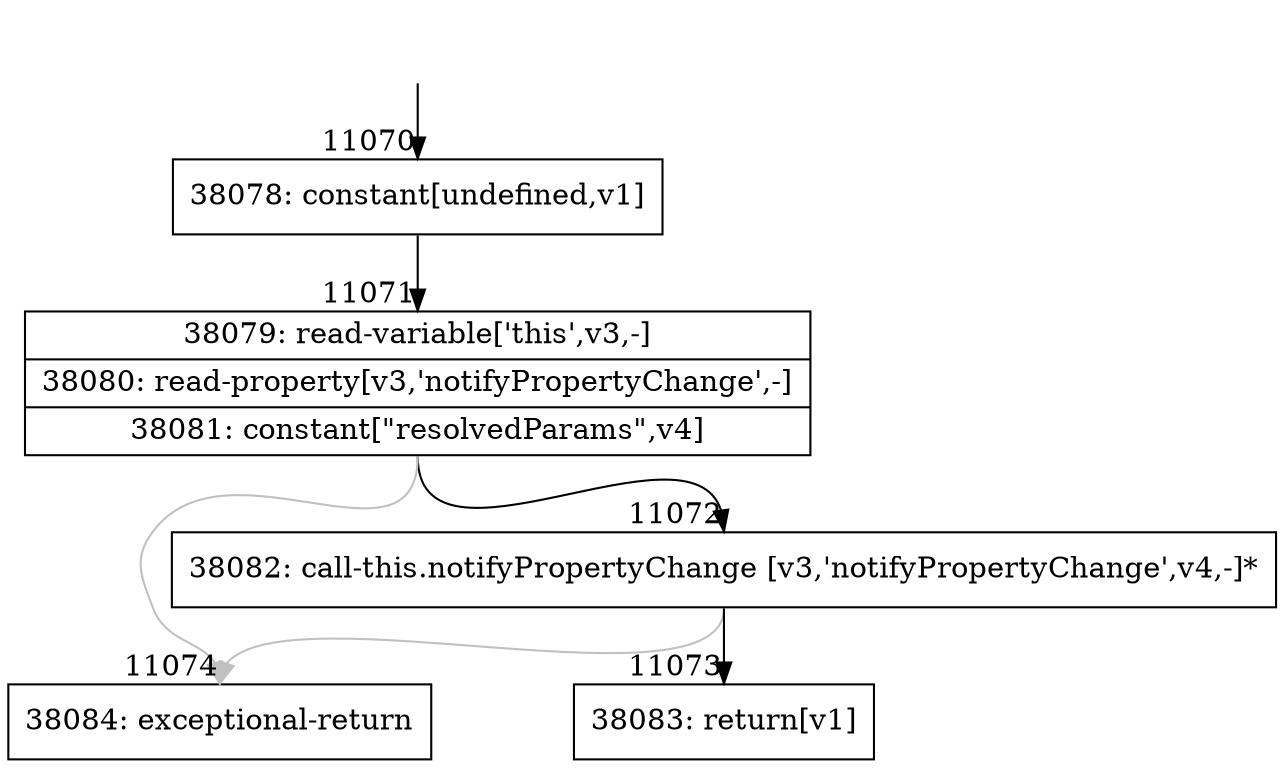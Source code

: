 digraph {
rankdir="TD"
BB_entry921[shape=none,label=""];
BB_entry921 -> BB11070 [tailport=s, headport=n, headlabel="    11070"]
BB11070 [shape=record label="{38078: constant[undefined,v1]}" ] 
BB11070 -> BB11071 [tailport=s, headport=n, headlabel="      11071"]
BB11071 [shape=record label="{38079: read-variable['this',v3,-]|38080: read-property[v3,'notifyPropertyChange',-]|38081: constant[\"resolvedParams\",v4]}" ] 
BB11071 -> BB11072 [tailport=s, headport=n, headlabel="      11072"]
BB11071 -> BB11074 [tailport=s, headport=n, color=gray, headlabel="      11074"]
BB11072 [shape=record label="{38082: call-this.notifyPropertyChange [v3,'notifyPropertyChange',v4,-]*}" ] 
BB11072 -> BB11073 [tailport=s, headport=n, headlabel="      11073"]
BB11072 -> BB11074 [tailport=s, headport=n, color=gray]
BB11073 [shape=record label="{38083: return[v1]}" ] 
BB11074 [shape=record label="{38084: exceptional-return}" ] 
//#$~ 20321
}
